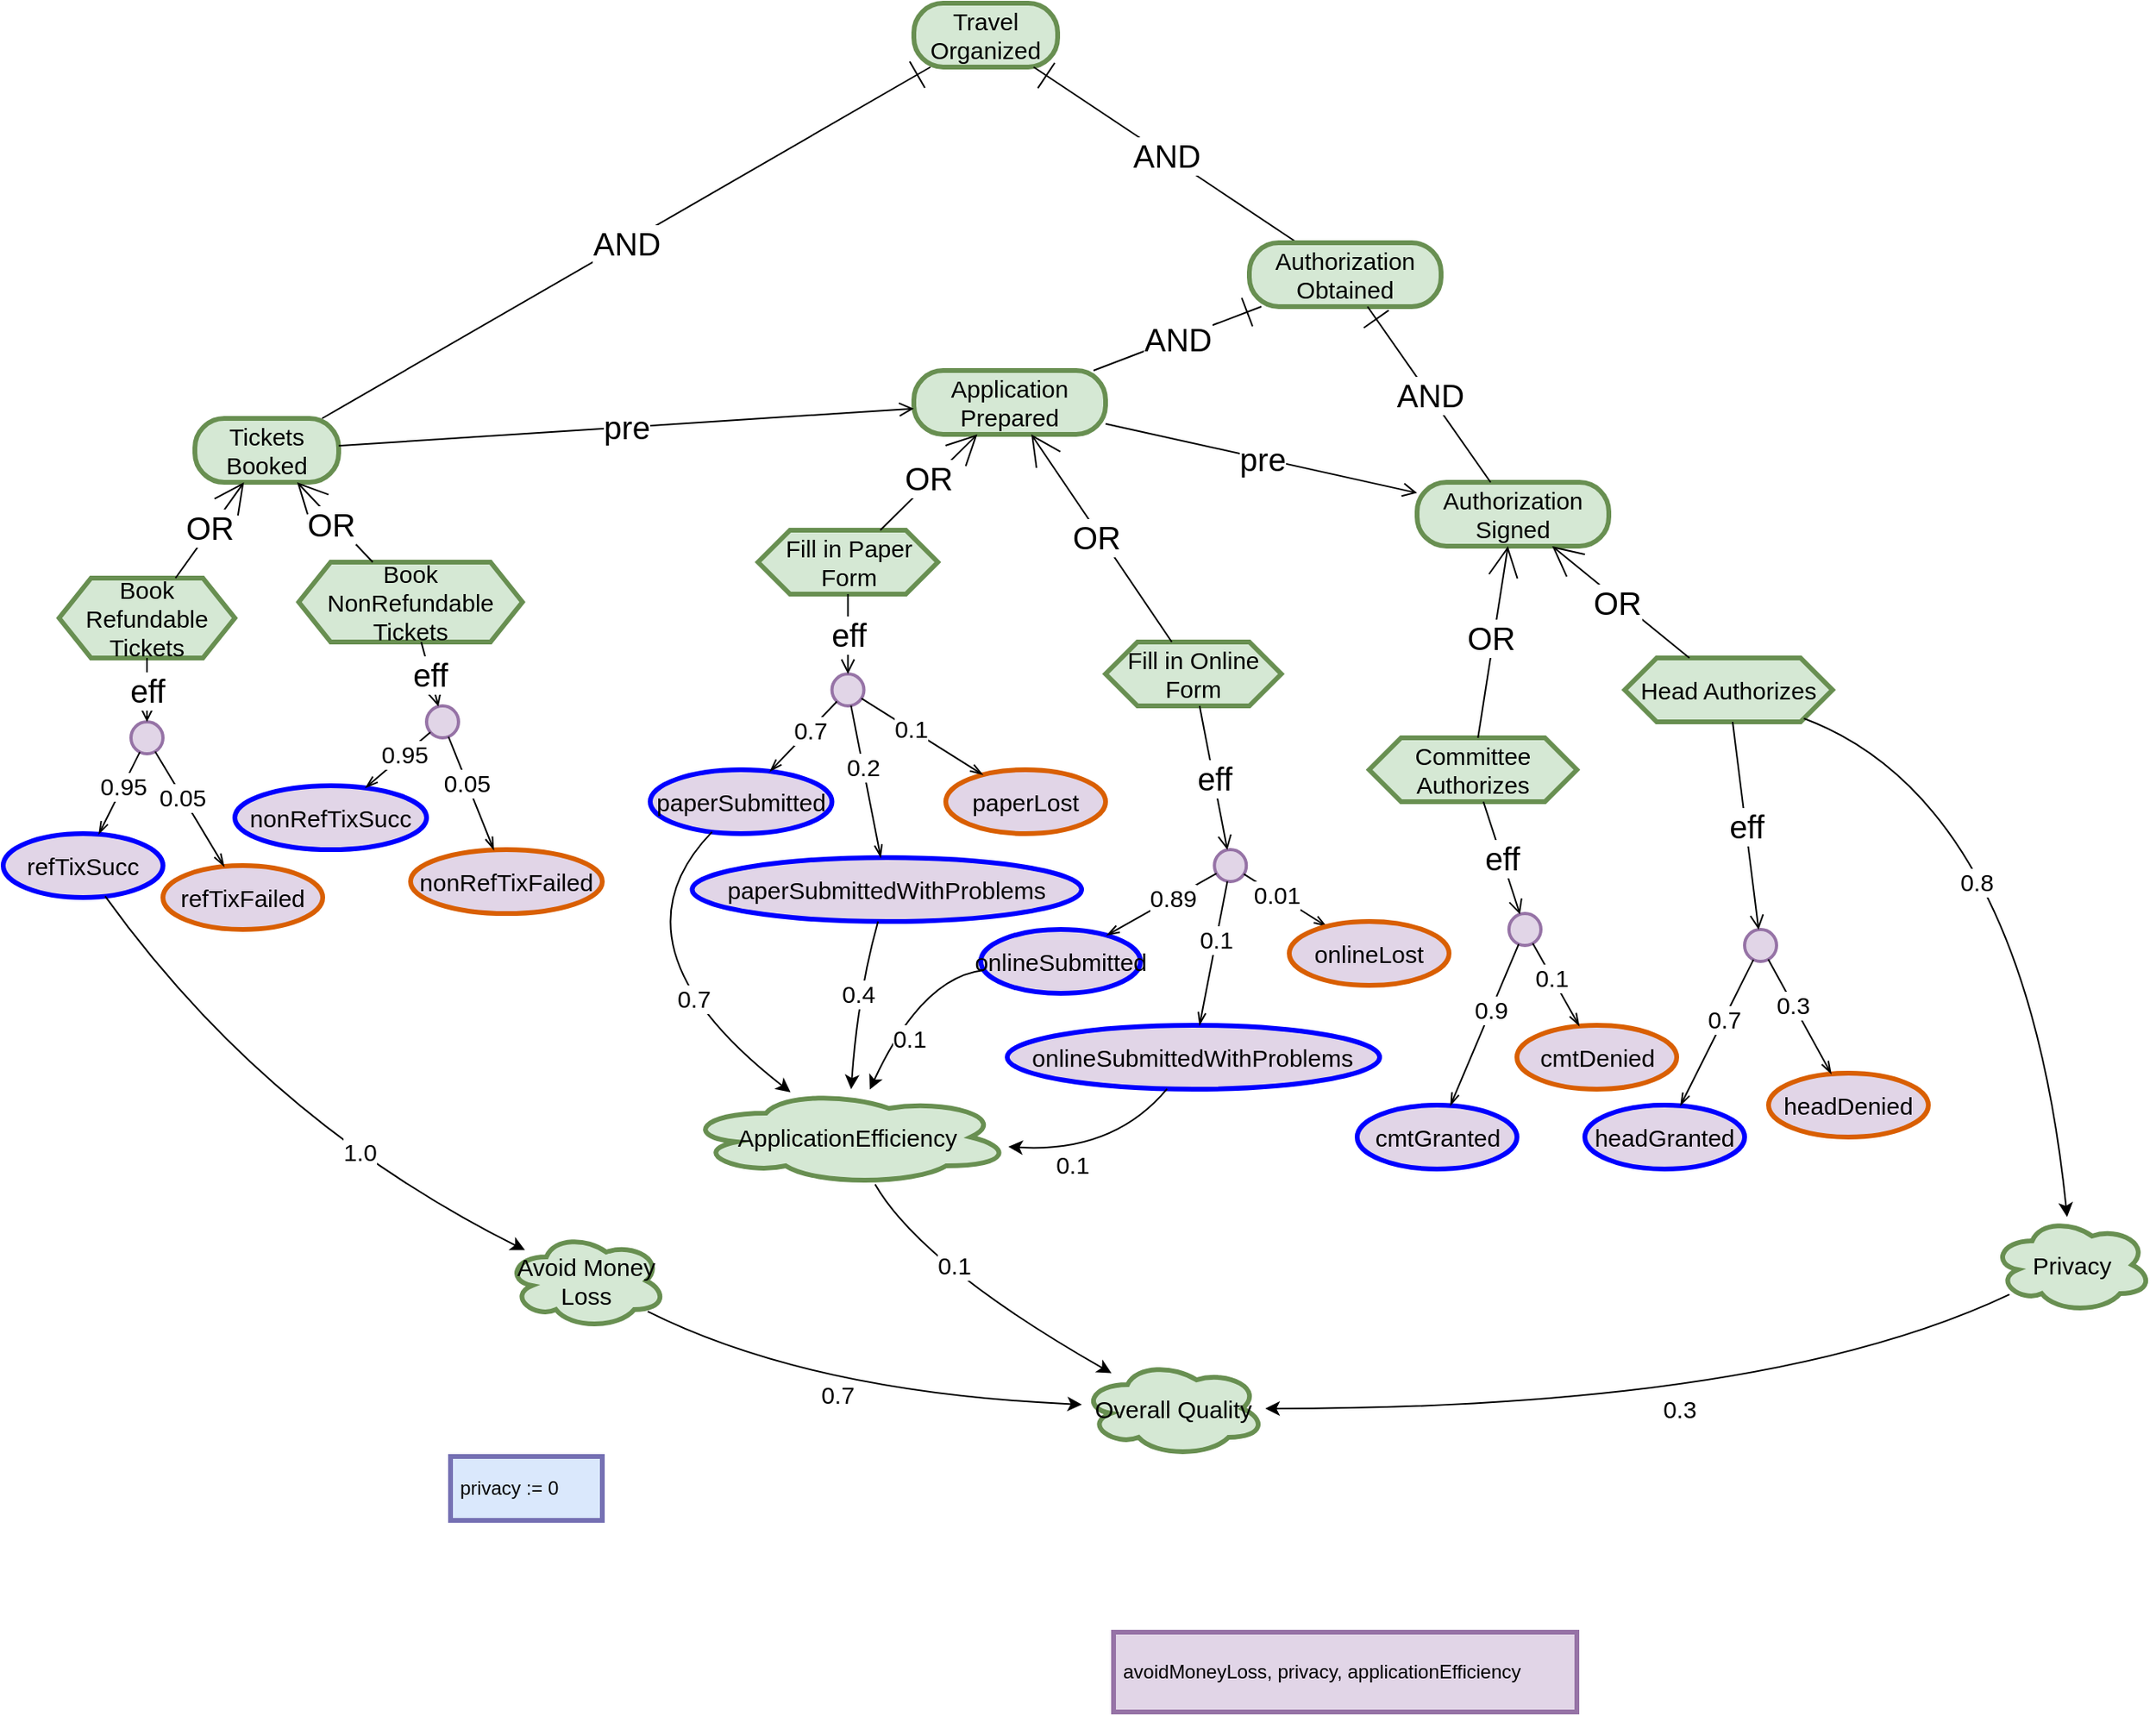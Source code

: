 <mxfile compressed="false" version="15.4.0" type="device">
  <diagram id="UxMqaiS_ZeVZrvt0yCDw" name="Page-1">
    <mxGraphModel dx="1773" dy="1237" grid="1" gridSize="10" guides="1" tooltips="1" connect="1" arrows="1" fold="1" page="1" pageScale="1" pageWidth="1100" pageHeight="850" math="0" shadow="0">
      <root>
        <mxCell id="0" />
        <mxCell id="1" parent="0" />
        <object label="privacy := 0" concept="initialization" usage="Comma separated list of identifiers. Predicates as-is, goals, tasks, through camel-case representation. Variables and qualities are of the form [identifier] := [constant]" id="s7Z0I-bON0rsUeWnYovQ-39">
          <mxCell style="rounded=0;whiteSpace=wrap;html=1;fillColor=#dae8fc;strokeColor=#7570b3;align=left;labelPosition=center;verticalLabelPosition=middle;verticalAlign=middle;horizontal=1;strokeWidth=3;spacingLeft=4;" parent="1" vertex="1">
            <mxGeometry x="-750" y="220" width="95" height="40" as="geometry" />
          </mxCell>
        </object>
        <object label="avoidMoneyLoss, privacy, applicationEfficiency" concept="crossrun" usage="Comma separated list of identifiers. Predicates, variable as-is, goals, tasks, qualities, through camel-case representation." id="s7Z0I-bON0rsUeWnYovQ-41">
          <mxCell style="rounded=0;whiteSpace=wrap;html=1;fillColor=#e1d5e7;strokeColor=#9673a6;align=left;labelPosition=center;verticalLabelPosition=middle;verticalAlign=middle;horizontal=1;strokeWidth=3;spacingLeft=4;" parent="1" vertex="1">
            <mxGeometry x="-335" y="330" width="290" height="50" as="geometry" />
          </mxCell>
        </object>
        <object label="Travel Organized" concept="goal" actor="default" runs="1" id="s7Z0I-bON0rsUeWnYovQ-42">
          <mxCell style="rounded=1;whiteSpace=wrap;html=1;arcSize=46;fillColor=#d5e8d4;strokeColor=#688F51;fontSize=15;strokeWidth=3;" parent="1" vertex="1">
            <mxGeometry x="-460" y="-690" width="90" height="40" as="geometry" />
          </mxCell>
        </object>
        <object label="Tickets Booked" concept="goal" actor="default" id="s7Z0I-bON0rsUeWnYovQ-43">
          <mxCell style="rounded=1;whiteSpace=wrap;html=1;arcSize=46;fillColor=#d5e8d4;strokeColor=#688F51;fontSize=15;strokeWidth=3;" parent="1" vertex="1">
            <mxGeometry x="-910" y="-430" width="90" height="40" as="geometry" />
          </mxCell>
        </object>
        <object label="Authorization Signed" concept="goal" actor="default" id="s7Z0I-bON0rsUeWnYovQ-44">
          <mxCell style="rounded=1;whiteSpace=wrap;html=1;arcSize=46;fillColor=#d5e8d4;strokeColor=#688F51;fontSize=15;strokeWidth=3;" parent="1" vertex="1">
            <mxGeometry x="-145" y="-390" width="120" height="40" as="geometry" />
          </mxCell>
        </object>
        <object label="AND" concept="andDecomp" id="s7Z0I-bON0rsUeWnYovQ-45">
          <mxCell style="rounded=0;orthogonalLoop=1;jettySize=auto;html=1;fontSize=20;endArrow=ERone;endFill=0;endSize=17;strokeColor=#000000;" parent="1" source="s7Z0I-bON0rsUeWnYovQ-43" target="s7Z0I-bON0rsUeWnYovQ-42" edge="1">
            <mxGeometry relative="1" as="geometry">
              <mxPoint x="-490" y="-310" as="sourcePoint" />
              <mxPoint x="-490" y="-360" as="targetPoint" />
            </mxGeometry>
          </mxCell>
        </object>
        <object label="AND" concept="andDecomp" id="s7Z0I-bON0rsUeWnYovQ-46">
          <mxCell style="rounded=0;orthogonalLoop=1;jettySize=auto;html=1;fontSize=20;endArrow=ERone;endFill=0;endSize=17;strokeColor=#000000;" parent="1" source="GwjDxypLxjsiFnKEREe--1" target="s7Z0I-bON0rsUeWnYovQ-42" edge="1">
            <mxGeometry relative="1" as="geometry">
              <mxPoint x="-647.778" y="-350" as="sourcePoint" />
              <mxPoint x="-592.222" y="-400" as="targetPoint" />
            </mxGeometry>
          </mxCell>
        </object>
        <object label="Book Refundable Tickets" concept="task" actor="default" id="s7Z0I-bON0rsUeWnYovQ-47">
          <mxCell style="shape=hexagon;perimeter=hexagonPerimeter2;whiteSpace=wrap;html=1;fixedSize=1;strokeWidth=3;fontSize=15;size=20;fillColor=#d5e8d4;strokeColor=#688F51;" parent="1" vertex="1">
            <mxGeometry x="-995" y="-330" width="110" height="50" as="geometry" />
          </mxCell>
        </object>
        <object label="Book NonRefundable Tickets" concept="task" actor="default" id="s7Z0I-bON0rsUeWnYovQ-48">
          <mxCell style="shape=hexagon;perimeter=hexagonPerimeter2;whiteSpace=wrap;html=1;fixedSize=1;strokeWidth=3;fontSize=15;size=20;fillColor=#d5e8d4;strokeColor=#688F51;" parent="1" vertex="1">
            <mxGeometry x="-845" y="-340" width="140" height="50" as="geometry" />
          </mxCell>
        </object>
        <object label="OR" concept="orDecomp" id="s7Z0I-bON0rsUeWnYovQ-49">
          <mxCell style="orthogonalLoop=1;jettySize=auto;html=1;fontSize=20;endArrow=open;endFill=0;endSize=17;strokeColor=#000000;curved=1;" parent="1" source="s7Z0I-bON0rsUeWnYovQ-47" target="s7Z0I-bON0rsUeWnYovQ-43" edge="1">
            <mxGeometry x="0.038" y="2" relative="1" as="geometry">
              <mxPoint x="-815" y="-390" as="sourcePoint" />
              <mxPoint x="-815" y="-450" as="targetPoint" />
              <mxPoint as="offset" />
            </mxGeometry>
          </mxCell>
        </object>
        <object label="OR" concept="orDecomp" id="s7Z0I-bON0rsUeWnYovQ-50">
          <mxCell style="orthogonalLoop=1;jettySize=auto;html=1;fontSize=20;endArrow=open;endFill=0;endSize=17;strokeColor=#000000;curved=1;" parent="1" source="s7Z0I-bON0rsUeWnYovQ-48" target="s7Z0I-bON0rsUeWnYovQ-43" edge="1">
            <mxGeometry x="0.038" y="2" relative="1" as="geometry">
              <mxPoint x="-775" y="-270" as="sourcePoint" />
              <mxPoint x="-869.286" y="-380" as="targetPoint" />
              <mxPoint as="offset" />
            </mxGeometry>
          </mxCell>
        </object>
        <object label="" concept="effectGroup" id="s7Z0I-bON0rsUeWnYovQ-51">
          <mxCell style="ellipse;whiteSpace=wrap;html=1;aspect=fixed;strokeWidth=2;fontSize=15;fillColor=#e1d5e7;strokeColor=#9673a6;" parent="1" vertex="1">
            <mxGeometry x="-950" y="-240" width="20" height="20" as="geometry" />
          </mxCell>
        </object>
        <object label="eff" concept="effectLink" id="s7Z0I-bON0rsUeWnYovQ-52">
          <mxCell style="orthogonalLoop=1;jettySize=auto;html=1;fontSize=20;endArrow=open;endFill=0;endSize=7;elbow=vertical;strokeColor=#000302;" parent="1" source="s7Z0I-bON0rsUeWnYovQ-47" target="s7Z0I-bON0rsUeWnYovQ-51" edge="1">
            <mxGeometry relative="1" as="geometry">
              <mxPoint x="-945" y="-250" as="sourcePoint" />
              <mxPoint x="-1160" y="-395" as="targetPoint" />
            </mxGeometry>
          </mxCell>
        </object>
        <object label="refTixSucc" concept="effect" status="attainment" actor="" id="s7Z0I-bON0rsUeWnYovQ-53">
          <mxCell style="ellipse;whiteSpace=wrap;html=1;strokeWidth=3;fontSize=15;fillColor=#e1d5e7;strokeColor=#0000FF;" parent="1" vertex="1">
            <mxGeometry x="-1030" y="-170" width="100" height="40" as="geometry" />
          </mxCell>
        </object>
        <object label="refTixFailed" concept="effect" status="failure" actor="" id="s7Z0I-bON0rsUeWnYovQ-54">
          <mxCell style="ellipse;whiteSpace=wrap;html=1;strokeWidth=3;fontSize=15;fillColor=#e1d5e7;strokeColor=#d95f02;" parent="1" vertex="1">
            <mxGeometry x="-930" y="-150" width="100" height="40" as="geometry" />
          </mxCell>
        </object>
        <object label="0.95" concept="effectGroupLink" id="s7Z0I-bON0rsUeWnYovQ-55">
          <mxCell style="endArrow=openThin;html=1;fontSize=15;endFill=0;elbow=vertical;curved=1;strokeColor=#000000;" parent="1" source="s7Z0I-bON0rsUeWnYovQ-51" target="s7Z0I-bON0rsUeWnYovQ-53" edge="1">
            <mxGeometry x="-0.2" width="50" height="50" relative="1" as="geometry">
              <mxPoint x="-943.472" y="-221.056" as="sourcePoint" />
              <mxPoint x="-969.194" y="-169.612" as="targetPoint" />
              <mxPoint as="offset" />
            </mxGeometry>
          </mxCell>
        </object>
        <object label="0.05" concept="effectGroupLink" id="s7Z0I-bON0rsUeWnYovQ-56">
          <mxCell style="endArrow=openThin;html=1;fontSize=15;endFill=0;elbow=vertical;curved=1;strokeColor=#000000;" parent="1" source="s7Z0I-bON0rsUeWnYovQ-51" target="s7Z0I-bON0rsUeWnYovQ-54" edge="1">
            <mxGeometry x="-0.2" width="50" height="50" relative="1" as="geometry">
              <mxPoint x="-981.555" y="-127.448" as="sourcePoint" />
              <mxPoint x="-1028.088" y="-74.408" as="targetPoint" />
              <mxPoint as="offset" />
            </mxGeometry>
          </mxCell>
        </object>
        <object label="" concept="effectGroup" id="s7Z0I-bON0rsUeWnYovQ-57">
          <mxCell style="ellipse;whiteSpace=wrap;html=1;aspect=fixed;strokeWidth=2;fontSize=15;fillColor=#e1d5e7;strokeColor=#9673a6;" parent="1" vertex="1">
            <mxGeometry x="-765" y="-250" width="20" height="20" as="geometry" />
          </mxCell>
        </object>
        <object label="eff" concept="effectLink" id="s7Z0I-bON0rsUeWnYovQ-58">
          <mxCell style="orthogonalLoop=1;jettySize=auto;html=1;fontSize=20;endArrow=open;endFill=0;endSize=7;elbow=vertical;strokeColor=#000302;" parent="1" source="s7Z0I-bON0rsUeWnYovQ-48" target="s7Z0I-bON0rsUeWnYovQ-57" edge="1">
            <mxGeometry relative="1" as="geometry">
              <mxPoint x="-715" y="-220" as="sourcePoint" />
              <mxPoint x="-930" y="-365" as="targetPoint" />
            </mxGeometry>
          </mxCell>
        </object>
        <object label="nonRefTixSucc" concept="effect" status="attainment" actor="" id="s7Z0I-bON0rsUeWnYovQ-59">
          <mxCell style="ellipse;whiteSpace=wrap;html=1;strokeWidth=3;fontSize=15;fillColor=#e1d5e7;strokeColor=#0000FF;" parent="1" vertex="1">
            <mxGeometry x="-885" y="-200" width="120" height="40" as="geometry" />
          </mxCell>
        </object>
        <object label="nonRefTixFailed" concept="effect" status="failure" actor="" id="s7Z0I-bON0rsUeWnYovQ-60">
          <mxCell style="ellipse;whiteSpace=wrap;html=1;strokeWidth=3;fontSize=15;fillColor=#e1d5e7;strokeColor=#d95f02;" parent="1" vertex="1">
            <mxGeometry x="-775" y="-160" width="120" height="40" as="geometry" />
          </mxCell>
        </object>
        <object label="0.95" concept="effectGroupLink" id="s7Z0I-bON0rsUeWnYovQ-61">
          <mxCell style="endArrow=openThin;html=1;fontSize=15;endFill=0;elbow=vertical;curved=1;strokeColor=#000000;" parent="1" source="s7Z0I-bON0rsUeWnYovQ-57" target="s7Z0I-bON0rsUeWnYovQ-59" edge="1">
            <mxGeometry x="-0.2" width="50" height="50" relative="1" as="geometry">
              <mxPoint x="-618" y="-135" as="sourcePoint" />
              <mxPoint x="-618" y="-85" as="targetPoint" />
              <mxPoint as="offset" />
            </mxGeometry>
          </mxCell>
        </object>
        <object label="0.05" concept="effectGroupLink" id="s7Z0I-bON0rsUeWnYovQ-62">
          <mxCell style="endArrow=openThin;html=1;fontSize=15;endFill=0;elbow=vertical;curved=1;strokeColor=#000000;" parent="1" source="s7Z0I-bON0rsUeWnYovQ-57" target="s7Z0I-bON0rsUeWnYovQ-60" edge="1">
            <mxGeometry x="-0.2" width="50" height="50" relative="1" as="geometry">
              <mxPoint x="-751.555" y="-97.448" as="sourcePoint" />
              <mxPoint x="-798.088" y="-44.408" as="targetPoint" />
              <mxPoint as="offset" />
            </mxGeometry>
          </mxCell>
        </object>
        <object label="Committee Authorizes" concept="task" actor="default" id="s7Z0I-bON0rsUeWnYovQ-63">
          <mxCell style="shape=hexagon;perimeter=hexagonPerimeter2;whiteSpace=wrap;html=1;fixedSize=1;strokeWidth=3;fontSize=15;size=20;fillColor=#d5e8d4;strokeColor=#688F51;" parent="1" vertex="1">
            <mxGeometry x="-175" y="-230" width="130" height="40" as="geometry" />
          </mxCell>
        </object>
        <object label="Head Authorizes" concept="task" actor="default" id="s7Z0I-bON0rsUeWnYovQ-64">
          <mxCell style="shape=hexagon;perimeter=hexagonPerimeter2;whiteSpace=wrap;html=1;fixedSize=1;strokeWidth=3;fontSize=15;size=20;fillColor=#d5e8d4;strokeColor=#688F51;" parent="1" vertex="1">
            <mxGeometry x="-15" y="-280" width="130" height="40" as="geometry" />
          </mxCell>
        </object>
        <object label="OR" concept="orDecomp" id="s7Z0I-bON0rsUeWnYovQ-65">
          <mxCell style="orthogonalLoop=1;jettySize=auto;html=1;fontSize=20;endArrow=open;endFill=0;endSize=17;strokeColor=#000000;curved=1;" parent="1" source="s7Z0I-bON0rsUeWnYovQ-63" target="s7Z0I-bON0rsUeWnYovQ-44" edge="1">
            <mxGeometry x="0.038" y="2" relative="1" as="geometry">
              <mxPoint x="-593.81" y="-250" as="sourcePoint" />
              <mxPoint x="-650.952" y="-310" as="targetPoint" />
              <mxPoint as="offset" />
            </mxGeometry>
          </mxCell>
        </object>
        <object label="OR" concept="orDecomp" id="s7Z0I-bON0rsUeWnYovQ-66">
          <mxCell style="orthogonalLoop=1;jettySize=auto;html=1;fontSize=20;endArrow=open;endFill=0;endSize=17;strokeColor=#000000;curved=1;" parent="1" source="s7Z0I-bON0rsUeWnYovQ-64" target="s7Z0I-bON0rsUeWnYovQ-44" edge="1">
            <mxGeometry x="0.038" y="2" relative="1" as="geometry">
              <mxPoint x="-334.091" y="-210" as="sourcePoint" />
              <mxPoint x="-330.909" y="-280" as="targetPoint" />
              <mxPoint as="offset" />
            </mxGeometry>
          </mxCell>
        </object>
        <object label="" concept="effectGroup" id="s7Z0I-bON0rsUeWnYovQ-67">
          <mxCell style="ellipse;whiteSpace=wrap;html=1;aspect=fixed;strokeWidth=2;fontSize=15;fillColor=#e1d5e7;strokeColor=#9673a6;" parent="1" vertex="1">
            <mxGeometry x="-87.5" y="-120" width="20" height="20" as="geometry" />
          </mxCell>
        </object>
        <object label="eff" concept="effectLink" id="s7Z0I-bON0rsUeWnYovQ-68">
          <mxCell style="orthogonalLoop=1;jettySize=auto;html=1;fontSize=20;endArrow=open;endFill=0;endSize=7;elbow=vertical;strokeColor=#000302;" parent="1" source="s7Z0I-bON0rsUeWnYovQ-63" target="s7Z0I-bON0rsUeWnYovQ-67" edge="1">
            <mxGeometry relative="1" as="geometry">
              <mxPoint x="-300" y="-120" as="sourcePoint" />
              <mxPoint x="-515" y="-265" as="targetPoint" />
            </mxGeometry>
          </mxCell>
        </object>
        <object label="cmtGranted" concept="effect" status="attainment" actor="" id="s7Z0I-bON0rsUeWnYovQ-69">
          <mxCell style="ellipse;whiteSpace=wrap;html=1;strokeWidth=3;fontSize=15;fillColor=#e1d5e7;strokeColor=#0000FF;" parent="1" vertex="1">
            <mxGeometry x="-182.5" width="100" height="40" as="geometry" />
          </mxCell>
        </object>
        <object label="cmtDenied" concept="effect" status="failure" actor="" id="s7Z0I-bON0rsUeWnYovQ-70">
          <mxCell style="ellipse;whiteSpace=wrap;html=1;strokeWidth=3;fontSize=15;fillColor=#e1d5e7;strokeColor=#d95f02;" parent="1" vertex="1">
            <mxGeometry x="-82.5" y="-50" width="100" height="40" as="geometry" />
          </mxCell>
        </object>
        <object label="0.9" concept="effectGroupLink" id="s7Z0I-bON0rsUeWnYovQ-71">
          <mxCell style="endArrow=openThin;html=1;fontSize=15;endFill=0;elbow=vertical;curved=1;strokeColor=#000000;" parent="1" source="s7Z0I-bON0rsUeWnYovQ-67" target="s7Z0I-bON0rsUeWnYovQ-69" edge="1">
            <mxGeometry x="-0.2" width="50" height="50" relative="1" as="geometry">
              <mxPoint x="109.5" y="-35" as="sourcePoint" />
              <mxPoint x="109.5" y="15" as="targetPoint" />
              <mxPoint as="offset" />
            </mxGeometry>
          </mxCell>
        </object>
        <object label="0.1" concept="effectGroupLink" id="s7Z0I-bON0rsUeWnYovQ-72">
          <mxCell style="endArrow=openThin;html=1;fontSize=15;endFill=0;elbow=vertical;curved=1;strokeColor=#000000;" parent="1" source="s7Z0I-bON0rsUeWnYovQ-67" target="s7Z0I-bON0rsUeWnYovQ-70" edge="1">
            <mxGeometry x="-0.2" width="50" height="50" relative="1" as="geometry">
              <mxPoint x="-24.055" y="2.552" as="sourcePoint" />
              <mxPoint x="-70.588" y="55.592" as="targetPoint" />
              <mxPoint as="offset" />
            </mxGeometry>
          </mxCell>
        </object>
        <object label="" concept="effectGroup" id="s7Z0I-bON0rsUeWnYovQ-73">
          <mxCell style="ellipse;whiteSpace=wrap;html=1;aspect=fixed;strokeWidth=2;fontSize=15;fillColor=#e1d5e7;strokeColor=#9673a6;" parent="1" vertex="1">
            <mxGeometry x="60" y="-110" width="20" height="20" as="geometry" />
          </mxCell>
        </object>
        <object label="eff" concept="effectLink" id="s7Z0I-bON0rsUeWnYovQ-74">
          <mxCell style="orthogonalLoop=1;jettySize=auto;html=1;fontSize=20;endArrow=open;endFill=0;endSize=7;elbow=vertical;strokeColor=#000302;" parent="1" source="s7Z0I-bON0rsUeWnYovQ-64" target="s7Z0I-bON0rsUeWnYovQ-73" edge="1">
            <mxGeometry relative="1" as="geometry">
              <mxPoint x="-100" y="-200" as="sourcePoint" />
              <mxPoint x="-315" y="-345" as="targetPoint" />
            </mxGeometry>
          </mxCell>
        </object>
        <object label="headGranted" concept="effect" status="attainment" actor="" id="s7Z0I-bON0rsUeWnYovQ-75">
          <mxCell style="ellipse;whiteSpace=wrap;html=1;strokeWidth=3;fontSize=15;fillColor=#e1d5e7;strokeColor=#0000FF;" parent="1" vertex="1">
            <mxGeometry x="-40" width="100" height="40" as="geometry" />
          </mxCell>
        </object>
        <object label="headDenied" concept="effect" status="failure" actor="" id="s7Z0I-bON0rsUeWnYovQ-76">
          <mxCell style="ellipse;whiteSpace=wrap;html=1;strokeWidth=3;fontSize=15;fillColor=#e1d5e7;strokeColor=#d95f02;" parent="1" vertex="1">
            <mxGeometry x="75" y="-20" width="100" height="40" as="geometry" />
          </mxCell>
        </object>
        <object label="0.7" concept="effectGroupLink" id="s7Z0I-bON0rsUeWnYovQ-77">
          <mxCell style="endArrow=openThin;html=1;fontSize=15;endFill=0;elbow=vertical;curved=1;strokeColor=#000000;" parent="1" source="s7Z0I-bON0rsUeWnYovQ-73" target="s7Z0I-bON0rsUeWnYovQ-75" edge="1">
            <mxGeometry x="-0.2" width="50" height="50" relative="1" as="geometry">
              <mxPoint x="-123" y="-65" as="sourcePoint" />
              <mxPoint x="-123" y="-15" as="targetPoint" />
              <mxPoint as="offset" />
            </mxGeometry>
          </mxCell>
        </object>
        <object label="0.3" concept="effectGroupLink" id="s7Z0I-bON0rsUeWnYovQ-78">
          <mxCell style="endArrow=openThin;html=1;fontSize=15;endFill=0;elbow=vertical;curved=1;strokeColor=#000000;" parent="1" source="s7Z0I-bON0rsUeWnYovQ-73" target="s7Z0I-bON0rsUeWnYovQ-76" edge="1">
            <mxGeometry x="-0.2" width="50" height="50" relative="1" as="geometry">
              <mxPoint x="-256.555" y="-27.448" as="sourcePoint" />
              <mxPoint x="-303.088" y="25.592" as="targetPoint" />
              <mxPoint as="offset" />
            </mxGeometry>
          </mxCell>
        </object>
        <object label="Avoid Money Loss" concept="quality" actor="default" id="s7Z0I-bON0rsUeWnYovQ-84">
          <mxCell style="ellipse;shape=cloud;whiteSpace=wrap;html=1;strokeWidth=3;fontSize=15;fillColor=#d5e8d4;strokeColor=#688F51;" parent="1" vertex="1">
            <mxGeometry x="-715" y="80" width="100" height="60" as="geometry" />
          </mxCell>
        </object>
        <object label="1.0" concept="contributionLink" id="s7Z0I-bON0rsUeWnYovQ-85">
          <mxCell style="endArrow=classic;html=1;fontSize=15;elbow=vertical;curved=1;strokeColor=#000000;" parent="1" source="s7Z0I-bON0rsUeWnYovQ-53" target="s7Z0I-bON0rsUeWnYovQ-84" edge="1">
            <mxGeometry x="0.32" y="9" relative="1" as="geometry">
              <mxPoint x="-540" y="20.095" as="sourcePoint" />
              <mxPoint x="-486.683" y="20.029" as="targetPoint" />
              <Array as="points">
                <mxPoint x="-865" y="10" />
              </Array>
              <mxPoint as="offset" />
            </mxGeometry>
          </mxCell>
        </object>
        <object label="Privacy" concept="quality" actor="default" id="s7Z0I-bON0rsUeWnYovQ-86">
          <mxCell style="ellipse;shape=cloud;whiteSpace=wrap;html=1;strokeWidth=3;fontSize=15;fillColor=#d5e8d4;strokeColor=#688F51;" parent="1" vertex="1">
            <mxGeometry x="215" y="70" width="100" height="60" as="geometry" />
          </mxCell>
        </object>
        <object label="0.8" concept="contributionLink" id="s7Z0I-bON0rsUeWnYovQ-87">
          <mxCell style="endArrow=classic;html=1;fontSize=15;elbow=vertical;curved=1;strokeColor=#000000;" parent="1" source="s7Z0I-bON0rsUeWnYovQ-64" target="s7Z0I-bON0rsUeWnYovQ-86" edge="1">
            <mxGeometry x="-0.051" y="-35" relative="1" as="geometry">
              <mxPoint x="-110" y="40" as="sourcePoint" />
              <mxPoint x="-655" y="60" as="targetPoint" />
              <Array as="points">
                <mxPoint x="235" y="-190" />
              </Array>
              <mxPoint as="offset" />
            </mxGeometry>
          </mxCell>
        </object>
        <object label="Overall Quality" concept="quality" actor="default" id="s7Z0I-bON0rsUeWnYovQ-89">
          <mxCell style="ellipse;shape=cloud;whiteSpace=wrap;html=1;strokeWidth=3;fontSize=15;fillColor=#d5e8d4;strokeColor=#688F51;" parent="1" vertex="1">
            <mxGeometry x="-355" y="160" width="115" height="60" as="geometry" />
          </mxCell>
        </object>
        <object label="0.7" concept="contributionLink" id="s7Z0I-bON0rsUeWnYovQ-90">
          <mxCell style="endArrow=classic;html=1;fontSize=15;elbow=vertical;curved=1;strokeColor=#000000;" parent="1" source="s7Z0I-bON0rsUeWnYovQ-84" target="s7Z0I-bON0rsUeWnYovQ-89" edge="1">
            <mxGeometry x="-0.077" relative="1" as="geometry">
              <mxPoint x="-380" y="20.095" as="sourcePoint" />
              <mxPoint x="-326.683" y="20.029" as="targetPoint" />
              <Array as="points">
                <mxPoint x="-525" y="180" />
              </Array>
              <mxPoint as="offset" />
            </mxGeometry>
          </mxCell>
        </object>
        <object label="0.3" concept="contributionLink" id="s7Z0I-bON0rsUeWnYovQ-91">
          <mxCell style="endArrow=classic;html=1;fontSize=15;elbow=vertical;curved=1;strokeColor=#000000;" parent="1" source="s7Z0I-bON0rsUeWnYovQ-86" target="s7Z0I-bON0rsUeWnYovQ-89" edge="1">
            <mxGeometry x="-0.077" relative="1" as="geometry">
              <mxPoint x="-571.552" y="82.299" as="sourcePoint" />
              <mxPoint x="-465" y="110" as="targetPoint" />
              <Array as="points">
                <mxPoint x="75" y="190" />
              </Array>
              <mxPoint as="offset" />
            </mxGeometry>
          </mxCell>
        </object>
        <object label="Authorization Obtained" concept="goal" actor="default" id="GwjDxypLxjsiFnKEREe--1">
          <mxCell style="rounded=1;whiteSpace=wrap;html=1;arcSize=46;fillColor=#d5e8d4;strokeColor=#688F51;fontSize=15;strokeWidth=3;" parent="1" vertex="1">
            <mxGeometry x="-250" y="-540" width="120" height="40" as="geometry" />
          </mxCell>
        </object>
        <object label="AND" concept="andDecomp" id="GwjDxypLxjsiFnKEREe--2">
          <mxCell style="rounded=0;orthogonalLoop=1;jettySize=auto;html=1;fontSize=20;endArrow=ERone;endFill=0;endSize=17;strokeColor=#000000;" parent="1" source="s7Z0I-bON0rsUeWnYovQ-44" target="GwjDxypLxjsiFnKEREe--1" edge="1">
            <mxGeometry relative="1" as="geometry">
              <mxPoint x="-300.0" y="-480" as="sourcePoint" />
              <mxPoint x="-420" y="-523.636" as="targetPoint" />
            </mxGeometry>
          </mxCell>
        </object>
        <object label="AND" concept="andDecomp" id="GwjDxypLxjsiFnKEREe--3">
          <mxCell style="rounded=0;orthogonalLoop=1;jettySize=auto;html=1;fontSize=20;endArrow=ERone;endFill=0;endSize=17;strokeColor=#000000;" parent="1" source="GwjDxypLxjsiFnKEREe--4" target="GwjDxypLxjsiFnKEREe--1" edge="1">
            <mxGeometry relative="1" as="geometry">
              <mxPoint x="-335" y="-370" as="sourcePoint" />
              <mxPoint x="-455" y="-420" as="targetPoint" />
            </mxGeometry>
          </mxCell>
        </object>
        <object label="Application Prepared" concept="goal" actor="default" id="GwjDxypLxjsiFnKEREe--4">
          <mxCell style="rounded=1;whiteSpace=wrap;html=1;arcSize=46;fillColor=#d5e8d4;strokeColor=#688F51;fontSize=15;strokeWidth=3;" parent="1" vertex="1">
            <mxGeometry x="-460" y="-460" width="120" height="40" as="geometry" />
          </mxCell>
        </object>
        <object label="Fill in Paper Form" concept="task" actor="default" id="GwjDxypLxjsiFnKEREe--5">
          <mxCell style="shape=hexagon;perimeter=hexagonPerimeter2;whiteSpace=wrap;html=1;fixedSize=1;strokeWidth=3;fontSize=15;size=20;fillColor=#d5e8d4;strokeColor=#688F51;" parent="1" vertex="1">
            <mxGeometry x="-557.5" y="-360" width="112.5" height="40" as="geometry" />
          </mxCell>
        </object>
        <object label="Fill in Online Form" concept="task" actor="default" id="GwjDxypLxjsiFnKEREe--6">
          <mxCell style="shape=hexagon;perimeter=hexagonPerimeter2;whiteSpace=wrap;html=1;fixedSize=1;strokeWidth=3;fontSize=15;size=20;fillColor=#d5e8d4;strokeColor=#688F51;" parent="1" vertex="1">
            <mxGeometry x="-340" y="-290" width="110" height="40" as="geometry" />
          </mxCell>
        </object>
        <object label="OR" concept="orDecomp" id="GwjDxypLxjsiFnKEREe--7">
          <mxCell style="orthogonalLoop=1;jettySize=auto;html=1;fontSize=20;endArrow=open;endFill=0;endSize=17;strokeColor=#000000;curved=1;" parent="1" source="GwjDxypLxjsiFnKEREe--5" target="GwjDxypLxjsiFnKEREe--4" edge="1">
            <mxGeometry x="0.038" y="2" relative="1" as="geometry">
              <mxPoint x="-166.364" y="-230" as="sourcePoint" />
              <mxPoint x="-118.636" y="-300" as="targetPoint" />
              <mxPoint as="offset" />
            </mxGeometry>
          </mxCell>
        </object>
        <object label="OR" concept="orDecomp" id="GwjDxypLxjsiFnKEREe--8">
          <mxCell style="orthogonalLoop=1;jettySize=auto;html=1;fontSize=20;endArrow=open;endFill=0;endSize=17;strokeColor=#000000;curved=1;" parent="1" source="GwjDxypLxjsiFnKEREe--6" target="GwjDxypLxjsiFnKEREe--4" edge="1">
            <mxGeometry x="0.038" y="2" relative="1" as="geometry">
              <mxPoint x="-400.312" y="-270" as="sourcePoint" />
              <mxPoint x="-363.438" y="-310" as="targetPoint" />
              <mxPoint as="offset" />
            </mxGeometry>
          </mxCell>
        </object>
        <object label="" concept="effectGroup" id="GwjDxypLxjsiFnKEREe--9">
          <mxCell style="ellipse;whiteSpace=wrap;html=1;aspect=fixed;strokeWidth=2;fontSize=15;fillColor=#e1d5e7;strokeColor=#9673a6;" parent="1" vertex="1">
            <mxGeometry x="-511.25" y="-270" width="20" height="20" as="geometry" />
          </mxCell>
        </object>
        <object label="eff" concept="effectLink" id="GwjDxypLxjsiFnKEREe--10">
          <mxCell style="orthogonalLoop=1;jettySize=auto;html=1;fontSize=20;endArrow=open;endFill=0;endSize=7;elbow=vertical;strokeColor=#000302;rounded=0;" parent="1" source="GwjDxypLxjsiFnKEREe--5" target="GwjDxypLxjsiFnKEREe--9" edge="1">
            <mxGeometry relative="1" as="geometry">
              <mxPoint x="-455" y="-280" as="sourcePoint" />
              <mxPoint x="-670" y="-425" as="targetPoint" />
            </mxGeometry>
          </mxCell>
        </object>
        <object label="paperSubmitted" concept="effect" status="attainment" actor="" id="GwjDxypLxjsiFnKEREe--11">
          <mxCell style="ellipse;whiteSpace=wrap;html=1;strokeWidth=3;fontSize=15;fillColor=#e1d5e7;strokeColor=#0000FF;" parent="1" vertex="1">
            <mxGeometry x="-625" y="-210" width="113.75" height="40" as="geometry" />
          </mxCell>
        </object>
        <object label="paperLost" concept="effect" status="failure" actor="" id="GwjDxypLxjsiFnKEREe--12">
          <mxCell style="ellipse;whiteSpace=wrap;html=1;strokeWidth=3;fontSize=15;fillColor=#e1d5e7;strokeColor=#d95f02;" parent="1" vertex="1">
            <mxGeometry x="-440" y="-210" width="100" height="40" as="geometry" />
          </mxCell>
        </object>
        <object label="0.7" concept="effectGroupLink" id="GwjDxypLxjsiFnKEREe--13">
          <mxCell style="endArrow=openThin;html=1;fontSize=15;endFill=0;elbow=vertical;strokeColor=#000000;rounded=0;" parent="1" source="GwjDxypLxjsiFnKEREe--9" target="GwjDxypLxjsiFnKEREe--11" edge="1">
            <mxGeometry x="-0.2" width="50" height="50" relative="1" as="geometry">
              <mxPoint x="-358" y="-195" as="sourcePoint" />
              <mxPoint x="-358" y="-145" as="targetPoint" />
              <mxPoint as="offset" />
            </mxGeometry>
          </mxCell>
        </object>
        <object label="0.1" concept="effectGroupLink" id="GwjDxypLxjsiFnKEREe--14">
          <mxCell style="endArrow=openThin;html=1;fontSize=15;endFill=0;elbow=vertical;strokeColor=#000000;rounded=0;" parent="1" source="GwjDxypLxjsiFnKEREe--9" target="GwjDxypLxjsiFnKEREe--12" edge="1">
            <mxGeometry x="-0.2" width="50" height="50" relative="1" as="geometry">
              <mxPoint x="-491.555" y="-157.448" as="sourcePoint" />
              <mxPoint x="-538.088" y="-104.408" as="targetPoint" />
              <mxPoint as="offset" />
            </mxGeometry>
          </mxCell>
        </object>
        <object label="ApplicationEfficiency" concept="quality" actor="default" id="GwjDxypLxjsiFnKEREe--15">
          <mxCell style="ellipse;shape=cloud;whiteSpace=wrap;html=1;strokeWidth=3;fontSize=15;fillColor=#d5e8d4;strokeColor=#688F51;" parent="1" vertex="1">
            <mxGeometry x="-603.75" y="-10" width="205" height="60" as="geometry" />
          </mxCell>
        </object>
        <object label="" concept="effectGroup" id="GwjDxypLxjsiFnKEREe--16">
          <mxCell style="ellipse;whiteSpace=wrap;html=1;aspect=fixed;strokeWidth=2;fontSize=15;fillColor=#e1d5e7;strokeColor=#9673a6;" parent="1" vertex="1">
            <mxGeometry x="-271.87" y="-160" width="20" height="20" as="geometry" />
          </mxCell>
        </object>
        <object label="eff" concept="effectLink" id="GwjDxypLxjsiFnKEREe--17">
          <mxCell style="orthogonalLoop=1;jettySize=auto;html=1;fontSize=20;endArrow=open;endFill=0;endSize=7;elbow=vertical;strokeColor=#000302;rounded=0;" parent="1" source="GwjDxypLxjsiFnKEREe--6" target="GwjDxypLxjsiFnKEREe--16" edge="1">
            <mxGeometry relative="1" as="geometry">
              <mxPoint x="-261.87" y="-220" as="sourcePoint" />
              <mxPoint x="-476.87" y="-365" as="targetPoint" />
            </mxGeometry>
          </mxCell>
        </object>
        <object label="onlineSubmitted" concept="effect" status="attainment" actor="" id="GwjDxypLxjsiFnKEREe--18">
          <mxCell style="ellipse;whiteSpace=wrap;html=1;strokeWidth=3;fontSize=15;fillColor=#e1d5e7;strokeColor=#0000FF;" parent="1" vertex="1">
            <mxGeometry x="-418.12" y="-110" width="100" height="40" as="geometry" />
          </mxCell>
        </object>
        <object label="0.89" concept="effectGroupLink" id="GwjDxypLxjsiFnKEREe--20">
          <mxCell style="endArrow=openThin;html=1;fontSize=15;endFill=0;elbow=vertical;strokeColor=#000000;rounded=0;" parent="1" source="GwjDxypLxjsiFnKEREe--16" target="GwjDxypLxjsiFnKEREe--18" edge="1">
            <mxGeometry x="-0.2" width="50" height="50" relative="1" as="geometry">
              <mxPoint x="-164.87" y="-135" as="sourcePoint" />
              <mxPoint x="-164.87" y="-85" as="targetPoint" />
              <mxPoint as="offset" />
            </mxGeometry>
          </mxCell>
        </object>
        <object label="0.01" concept="effectGroupLink" id="GwjDxypLxjsiFnKEREe--21">
          <mxCell style="endArrow=openThin;html=1;fontSize=15;endFill=0;elbow=vertical;strokeColor=#000000;rounded=0;" parent="1" source="GwjDxypLxjsiFnKEREe--16" target="GwjDxypLxjsiFnKEREe--19" edge="1">
            <mxGeometry x="-0.2" width="50" height="50" relative="1" as="geometry">
              <mxPoint x="-298.425" y="-97.448" as="sourcePoint" />
              <mxPoint x="-344.958" y="-44.408" as="targetPoint" />
              <mxPoint as="offset" />
            </mxGeometry>
          </mxCell>
        </object>
        <object label="onlineSubmittedWithProblems" concept="effect" status="attainment" actor="" id="GwjDxypLxjsiFnKEREe--22">
          <mxCell style="ellipse;whiteSpace=wrap;html=1;strokeWidth=3;fontSize=15;fillColor=#e1d5e7;strokeColor=#0000FF;" parent="1" vertex="1">
            <mxGeometry x="-401.56" y="-50" width="233.13" height="40" as="geometry" />
          </mxCell>
        </object>
        <object label="0.1" concept="effectGroupLink" id="GwjDxypLxjsiFnKEREe--23">
          <mxCell style="endArrow=openThin;html=1;fontSize=15;endFill=0;elbow=vertical;strokeColor=#000000;rounded=0;" parent="1" source="GwjDxypLxjsiFnKEREe--16" target="GwjDxypLxjsiFnKEREe--22" edge="1">
            <mxGeometry x="-0.2" width="50" height="50" relative="1" as="geometry">
              <mxPoint x="-265" y="-120" as="sourcePoint" />
              <mxPoint x="-329.264" y="-96.333" as="targetPoint" />
              <mxPoint as="offset" />
            </mxGeometry>
          </mxCell>
        </object>
        <object label="paperSubmittedWithProblems" concept="effect" status="attainment" actor="" id="GwjDxypLxjsiFnKEREe--24">
          <mxCell style="ellipse;whiteSpace=wrap;html=1;strokeWidth=3;fontSize=15;fillColor=#e1d5e7;strokeColor=#0000FF;" parent="1" vertex="1">
            <mxGeometry x="-598.75" y="-155" width="243.75" height="40" as="geometry" />
          </mxCell>
        </object>
        <object label="0.2" concept="effectGroupLink" id="GwjDxypLxjsiFnKEREe--25">
          <mxCell style="endArrow=openThin;html=1;fontSize=15;endFill=0;elbow=vertical;strokeColor=#000000;rounded=0;" parent="1" source="GwjDxypLxjsiFnKEREe--9" target="GwjDxypLxjsiFnKEREe--24" edge="1">
            <mxGeometry x="-0.2" width="50" height="50" relative="1" as="geometry">
              <mxPoint x="-498.15" y="-242.762" as="sourcePoint" />
              <mxPoint x="-540.063" y="-198.965" as="targetPoint" />
              <mxPoint as="offset" />
            </mxGeometry>
          </mxCell>
        </object>
        <object label="onlineLost" concept="effect" status="failure" actor="" id="GwjDxypLxjsiFnKEREe--19">
          <mxCell style="ellipse;whiteSpace=wrap;html=1;strokeWidth=3;fontSize=15;fillColor=#e1d5e7;strokeColor=#d95f02;" parent="1" vertex="1">
            <mxGeometry x="-225" y="-115" width="100" height="40" as="geometry" />
          </mxCell>
        </object>
        <object label="0.7" concept="contributionLink" id="GwjDxypLxjsiFnKEREe--27">
          <mxCell style="endArrow=classic;html=1;fontSize=15;elbow=vertical;curved=1;strokeColor=#000000;" parent="1" source="GwjDxypLxjsiFnKEREe--11" target="GwjDxypLxjsiFnKEREe--15" edge="1">
            <mxGeometry x="0.32" y="9" relative="1" as="geometry">
              <mxPoint x="-515" y="-80" as="sourcePoint" />
              <mxPoint x="-653.312" y="52.27" as="targetPoint" />
              <Array as="points">
                <mxPoint x="-655" y="-100" />
              </Array>
              <mxPoint as="offset" />
            </mxGeometry>
          </mxCell>
        </object>
        <object label="0.4" concept="contributionLink" id="GwjDxypLxjsiFnKEREe--28">
          <mxCell style="endArrow=classic;html=1;fontSize=15;elbow=vertical;curved=1;strokeColor=#000000;" parent="1" source="GwjDxypLxjsiFnKEREe--24" target="GwjDxypLxjsiFnKEREe--15" edge="1">
            <mxGeometry x="-0.125" relative="1" as="geometry">
              <mxPoint x="-558.982" y="-160.002" as="sourcePoint" />
              <mxPoint x="-490.967" y="3.186" as="targetPoint" />
              <Array as="points">
                <mxPoint x="-495" y="-70" />
              </Array>
              <mxPoint as="offset" />
            </mxGeometry>
          </mxCell>
        </object>
        <object label="0.1" concept="contributionLink" id="GwjDxypLxjsiFnKEREe--29">
          <mxCell style="endArrow=classic;html=1;fontSize=15;elbow=vertical;curved=1;strokeColor=#000000;" parent="1" source="GwjDxypLxjsiFnKEREe--18" target="GwjDxypLxjsiFnKEREe--15" edge="1">
            <mxGeometry x="0.32" y="9" relative="1" as="geometry">
              <mxPoint x="-472.408" y="-105.021" as="sourcePoint" />
              <mxPoint x="-458.222" y="0.251" as="targetPoint" />
              <Array as="points">
                <mxPoint x="-455" y="-80" />
              </Array>
              <mxPoint as="offset" />
            </mxGeometry>
          </mxCell>
        </object>
        <object label="0.1" concept="contributionLink" id="GwjDxypLxjsiFnKEREe--30">
          <mxCell style="endArrow=classic;html=1;fontSize=15;elbow=vertical;curved=1;strokeColor=#000000;" parent="1" source="GwjDxypLxjsiFnKEREe--22" target="GwjDxypLxjsiFnKEREe--15" edge="1">
            <mxGeometry x="0.32" y="9" relative="1" as="geometry">
              <mxPoint x="-406.132" y="-74.417" as="sourcePoint" />
              <mxPoint x="-477.573" y="0.268" as="targetPoint" />
              <Array as="points">
                <mxPoint x="-335" y="30" />
              </Array>
              <mxPoint as="offset" />
            </mxGeometry>
          </mxCell>
        </object>
        <object label="0.1" concept="contributionLink" id="GwjDxypLxjsiFnKEREe--31">
          <mxCell style="endArrow=classic;html=1;fontSize=15;elbow=vertical;curved=1;strokeColor=#000000;" parent="1" source="GwjDxypLxjsiFnKEREe--15" target="s7Z0I-bON0rsUeWnYovQ-89" edge="1">
            <mxGeometry x="-0.224" y="10" relative="1" as="geometry">
              <mxPoint x="-291.304" y="-0.197" as="sourcePoint" />
              <mxPoint x="-390.623" y="35.709" as="targetPoint" />
              <Array as="points">
                <mxPoint x="-455" y="100" />
              </Array>
              <mxPoint as="offset" />
            </mxGeometry>
          </mxCell>
        </object>
        <object label="pre" concept="precedenceLink" id="GwjDxypLxjsiFnKEREe--32">
          <mxCell style="orthogonalLoop=1;jettySize=auto;html=1;fontSize=20;endArrow=open;endFill=0;endSize=7;elbow=vertical;curved=1;rounded=0;" parent="1" source="s7Z0I-bON0rsUeWnYovQ-43" target="GwjDxypLxjsiFnKEREe--4" edge="1">
            <mxGeometry relative="1" as="geometry">
              <mxPoint x="-615" y="-310" as="sourcePoint" />
              <mxPoint x="-555" y="-320" as="targetPoint" />
            </mxGeometry>
          </mxCell>
        </object>
        <object label="pre" concept="precedenceLink" id="GwjDxypLxjsiFnKEREe--33">
          <mxCell style="orthogonalLoop=1;jettySize=auto;html=1;fontSize=20;endArrow=open;endFill=0;endSize=7;elbow=vertical;curved=1;rounded=0;" parent="1" source="GwjDxypLxjsiFnKEREe--4" target="s7Z0I-bON0rsUeWnYovQ-44" edge="1">
            <mxGeometry relative="1" as="geometry">
              <mxPoint x="-825" y="-366.562" as="sourcePoint" />
              <mxPoint x="-450" y="-421.25" as="targetPoint" />
            </mxGeometry>
          </mxCell>
        </object>
      </root>
    </mxGraphModel>
  </diagram>
</mxfile>
